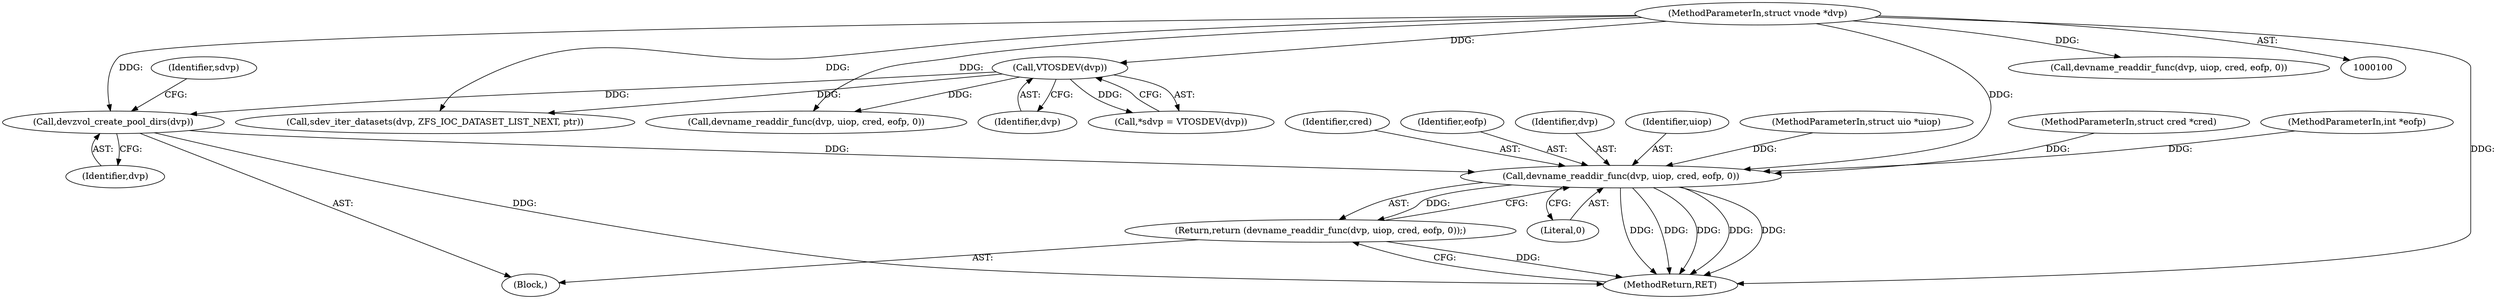 digraph "0_illumos-gate_d65686849024838243515b5c40ae2c479460b4b5@API" {
"1000210" [label="(Call,devzvol_create_pool_dirs(dvp))"];
"1000111" [label="(Call,VTOSDEV(dvp))"];
"1000101" [label="(MethodParameterIn,struct vnode *dvp)"];
"1000219" [label="(Call,devname_readdir_func(dvp, uiop, cred, eofp, 0))"];
"1000218" [label="(Return,return (devname_readdir_func(dvp, uiop, cred, eofp, 0));)"];
"1000210" [label="(Call,devzvol_create_pool_dirs(dvp))"];
"1000239" [label="(Call,sdev_iter_datasets(dvp, ZFS_IOC_DATASET_LIST_NEXT, ptr))"];
"1000103" [label="(MethodParameterIn,struct cred *cred)"];
"1000104" [label="(MethodParameterIn,int *eofp)"];
"1000222" [label="(Identifier,cred)"];
"1000111" [label="(Call,VTOSDEV(dvp))"];
"1000218" [label="(Return,return (devname_readdir_func(dvp, uiop, cred, eofp, 0));)"];
"1000215" [label="(Identifier,sdvp)"];
"1000256" [label="(MethodReturn,RET)"];
"1000101" [label="(MethodParameterIn,struct vnode *dvp)"];
"1000223" [label="(Identifier,eofp)"];
"1000204" [label="(Block,)"];
"1000170" [label="(Call,devname_readdir_func(dvp, uiop, cred, eofp, 0))"];
"1000224" [label="(Literal,0)"];
"1000112" [label="(Identifier,dvp)"];
"1000219" [label="(Call,devname_readdir_func(dvp, uiop, cred, eofp, 0))"];
"1000220" [label="(Identifier,dvp)"];
"1000211" [label="(Identifier,dvp)"];
"1000221" [label="(Identifier,uiop)"];
"1000102" [label="(MethodParameterIn,struct uio *uiop)"];
"1000250" [label="(Call,devname_readdir_func(dvp, uiop, cred, eofp, 0))"];
"1000109" [label="(Call,*sdvp = VTOSDEV(dvp))"];
"1000210" -> "1000204"  [label="AST: "];
"1000210" -> "1000211"  [label="CFG: "];
"1000211" -> "1000210"  [label="AST: "];
"1000215" -> "1000210"  [label="CFG: "];
"1000210" -> "1000256"  [label="DDG: "];
"1000111" -> "1000210"  [label="DDG: "];
"1000101" -> "1000210"  [label="DDG: "];
"1000210" -> "1000219"  [label="DDG: "];
"1000111" -> "1000109"  [label="AST: "];
"1000111" -> "1000112"  [label="CFG: "];
"1000112" -> "1000111"  [label="AST: "];
"1000109" -> "1000111"  [label="CFG: "];
"1000111" -> "1000109"  [label="DDG: "];
"1000101" -> "1000111"  [label="DDG: "];
"1000111" -> "1000170"  [label="DDG: "];
"1000111" -> "1000239"  [label="DDG: "];
"1000101" -> "1000100"  [label="AST: "];
"1000101" -> "1000256"  [label="DDG: "];
"1000101" -> "1000170"  [label="DDG: "];
"1000101" -> "1000219"  [label="DDG: "];
"1000101" -> "1000239"  [label="DDG: "];
"1000101" -> "1000250"  [label="DDG: "];
"1000219" -> "1000218"  [label="AST: "];
"1000219" -> "1000224"  [label="CFG: "];
"1000220" -> "1000219"  [label="AST: "];
"1000221" -> "1000219"  [label="AST: "];
"1000222" -> "1000219"  [label="AST: "];
"1000223" -> "1000219"  [label="AST: "];
"1000224" -> "1000219"  [label="AST: "];
"1000218" -> "1000219"  [label="CFG: "];
"1000219" -> "1000256"  [label="DDG: "];
"1000219" -> "1000256"  [label="DDG: "];
"1000219" -> "1000256"  [label="DDG: "];
"1000219" -> "1000256"  [label="DDG: "];
"1000219" -> "1000256"  [label="DDG: "];
"1000219" -> "1000218"  [label="DDG: "];
"1000102" -> "1000219"  [label="DDG: "];
"1000103" -> "1000219"  [label="DDG: "];
"1000104" -> "1000219"  [label="DDG: "];
"1000218" -> "1000204"  [label="AST: "];
"1000256" -> "1000218"  [label="CFG: "];
"1000218" -> "1000256"  [label="DDG: "];
}
